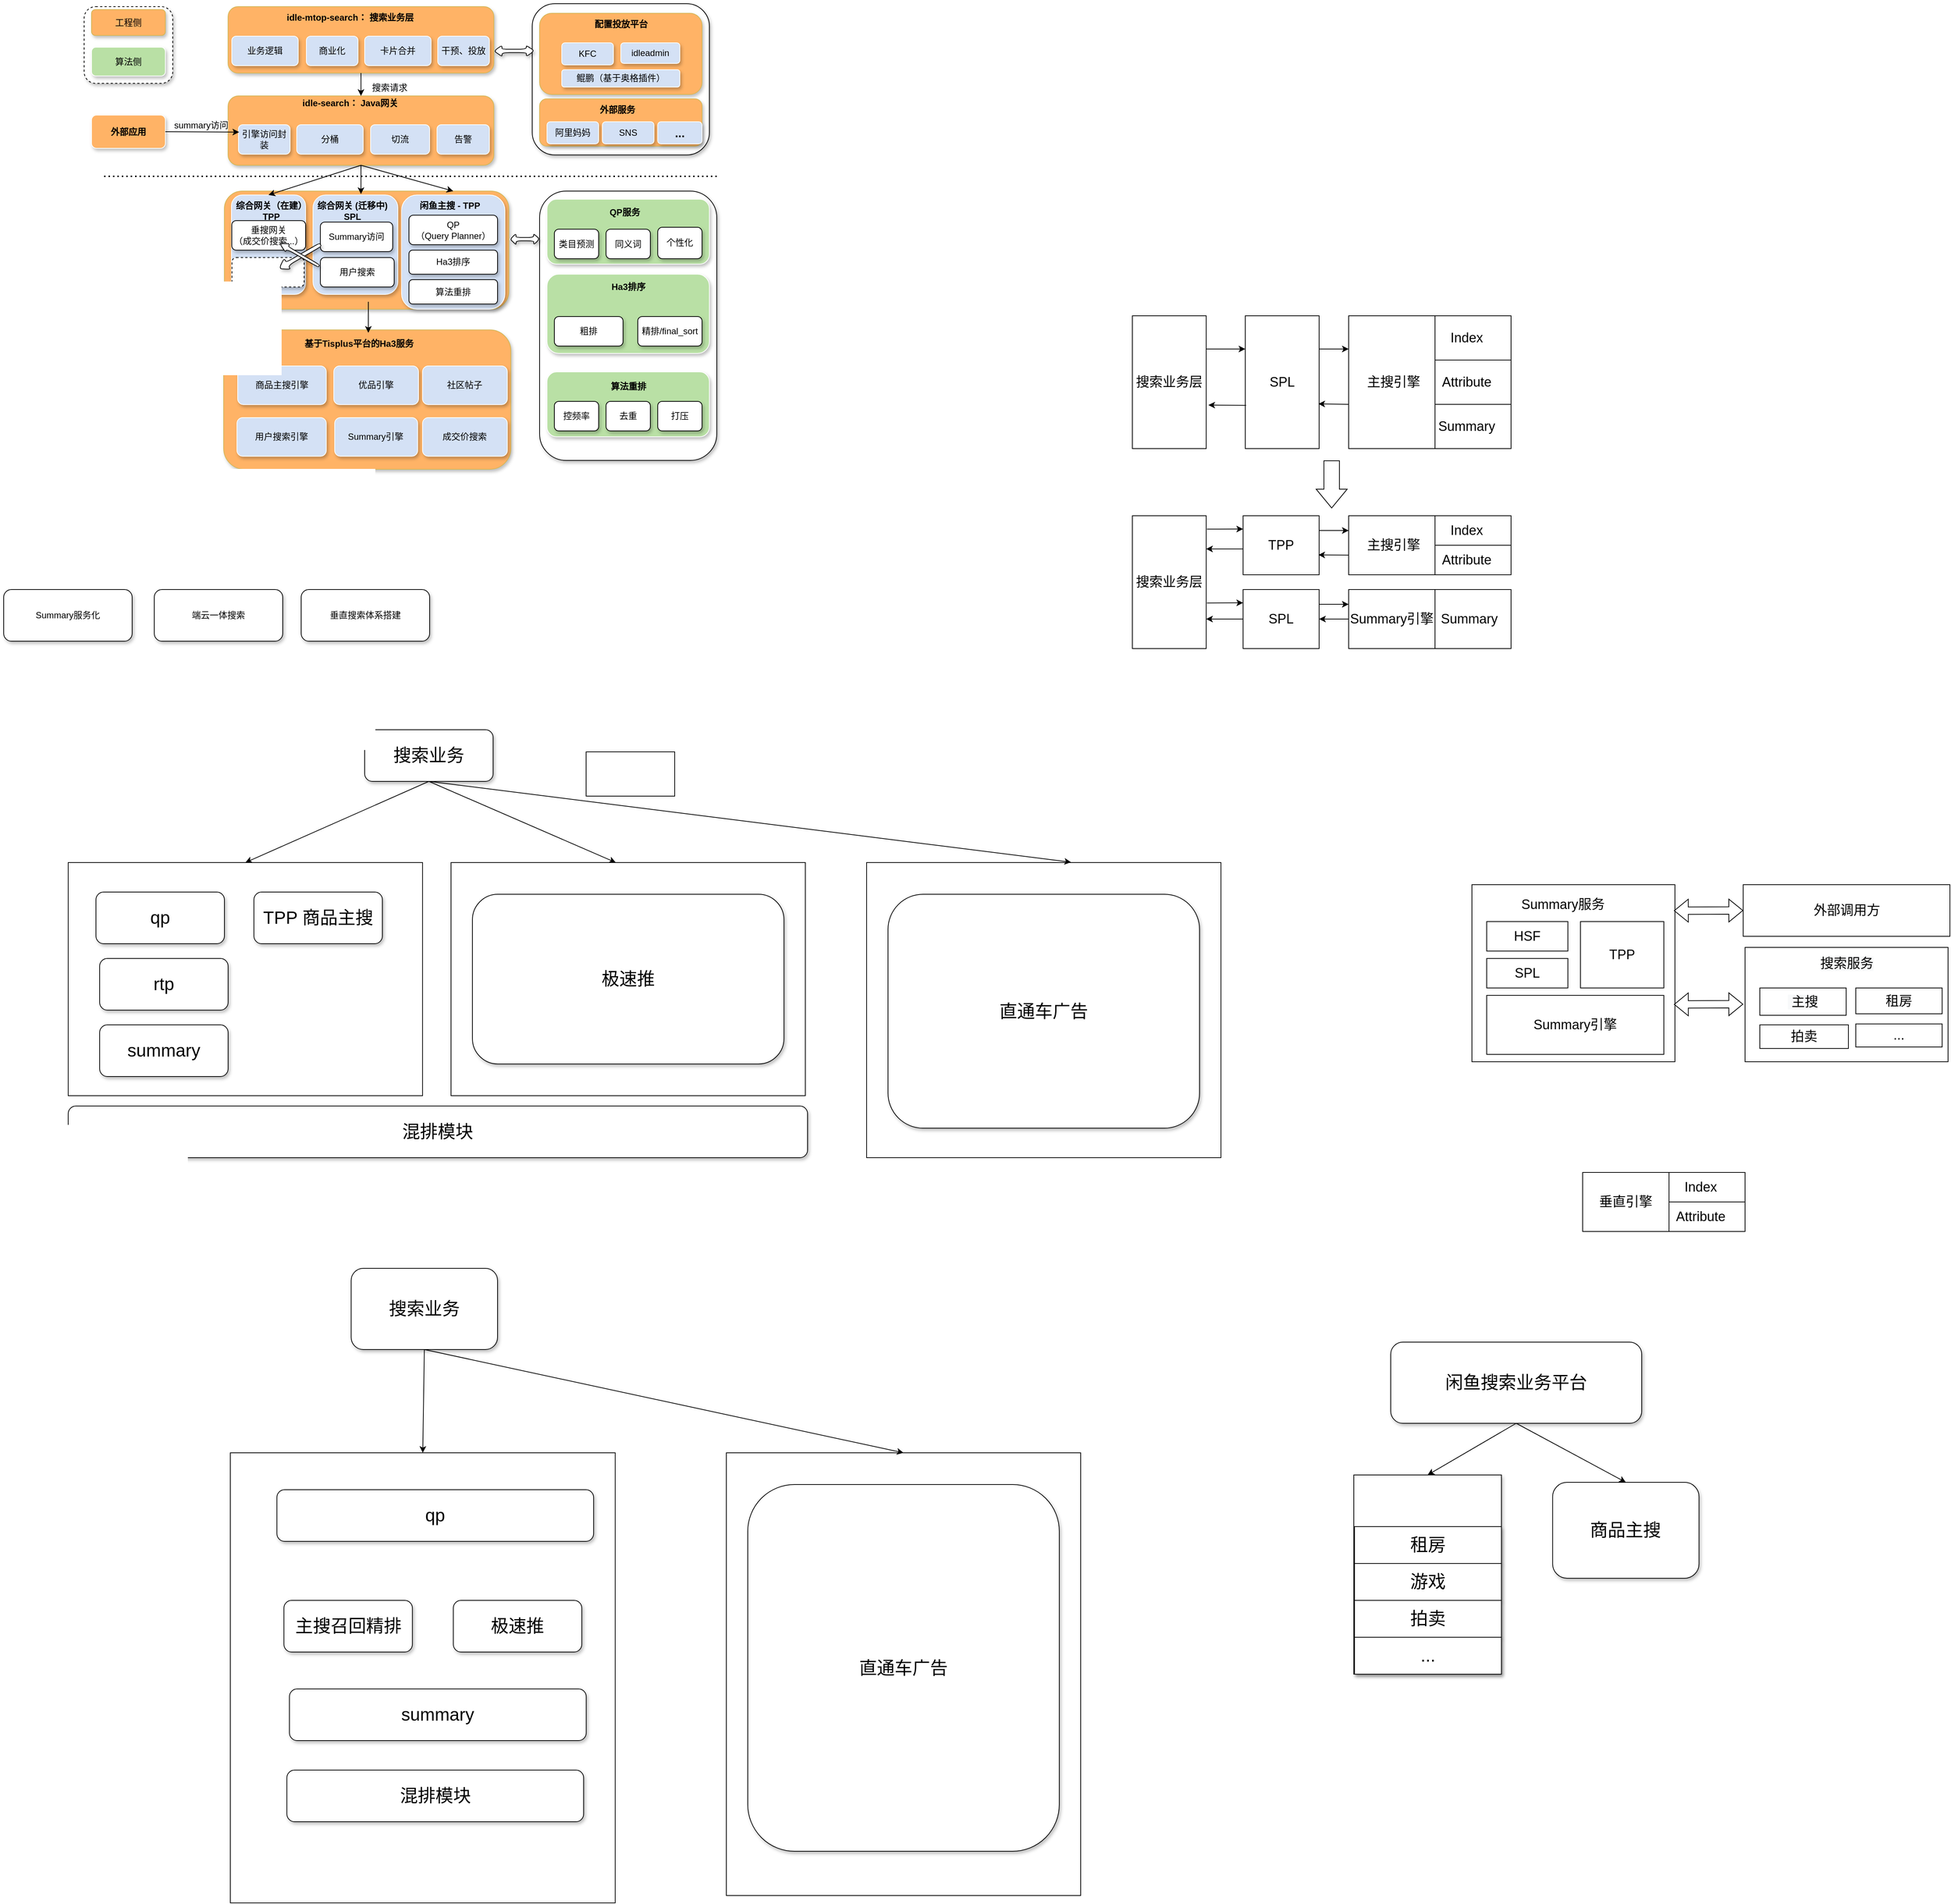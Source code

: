 <mxfile version="15.5.5" type="github">
  <diagram id="nrhkv89WRPYNyi5R9gv3" name="Page-1">
    <mxGraphModel dx="2573" dy="996" grid="1" gridSize="10" guides="1" tooltips="1" connect="1" arrows="1" fold="1" page="1" pageScale="1" pageWidth="827" pageHeight="1169" math="0" shadow="0">
      <root>
        <mxCell id="0" />
        <mxCell id="1" parent="0" />
        <mxCell id="Nq8M5jpp8uqmLhBTmS_X-75" value="" style="rounded=0;whiteSpace=wrap;html=1;fontSize=18;" vertex="1" parent="1">
          <mxGeometry x="2150" y="1845" width="275" height="155" as="geometry" />
        </mxCell>
        <mxCell id="Nq8M5jpp8uqmLhBTmS_X-68" value="" style="rounded=0;whiteSpace=wrap;html=1;fontSize=18;" vertex="1" parent="1">
          <mxGeometry x="1780" y="1760" width="275" height="240" as="geometry" />
        </mxCell>
        <mxCell id="2_ZotJ4DdZBRaaGF1hpQ-7" value="" style="rounded=0;whiteSpace=wrap;html=1;fontSize=24;" parent="1" vertex="1">
          <mxGeometry x="-121.58" y="1730" width="480" height="316" as="geometry" />
        </mxCell>
        <mxCell id="0Eh8W8xkV04Ss9iOJh_o-1" value="" style="endArrow=none;dashed=1;html=1;strokeColor=#000000;strokeWidth=2;dashPattern=1 2;" parent="1" edge="1">
          <mxGeometry width="50" height="50" relative="1" as="geometry">
            <mxPoint x="-73" y="800" as="sourcePoint" />
            <mxPoint x="757" y="800" as="targetPoint" />
          </mxGeometry>
        </mxCell>
        <mxCell id="0Eh8W8xkV04Ss9iOJh_o-2" value="" style="rounded=1;whiteSpace=wrap;html=1;shadow=1;" parent="1" vertex="1">
          <mxGeometry x="507" y="566" width="240" height="205" as="geometry" />
        </mxCell>
        <mxCell id="0Eh8W8xkV04Ss9iOJh_o-3" value="" style="rounded=1;whiteSpace=wrap;html=1;shadow=1;dashed=1;" parent="1" vertex="1">
          <mxGeometry x="-100" y="570" width="120" height="104" as="geometry" />
        </mxCell>
        <mxCell id="0Eh8W8xkV04Ss9iOJh_o-4" value="" style="rounded=1;whiteSpace=wrap;html=1;shadow=1;" parent="1" vertex="1">
          <mxGeometry x="517" y="820" width="240" height="365" as="geometry" />
        </mxCell>
        <mxCell id="0Eh8W8xkV04Ss9iOJh_o-5" value="" style="rounded=1;whiteSpace=wrap;html=1;fillColor=#FFB366;strokeColor=#d6b656;shadow=1;" parent="1" vertex="1">
          <mxGeometry x="90" y="820" width="385.25" height="160" as="geometry" />
        </mxCell>
        <mxCell id="0Eh8W8xkV04Ss9iOJh_o-6" value="" style="rounded=1;whiteSpace=wrap;html=1;fillColor=#FFB366;strokeColor=#d6b656;shadow=1;" parent="1" vertex="1">
          <mxGeometry x="95" y="570" width="360" height="90" as="geometry" />
        </mxCell>
        <mxCell id="0Eh8W8xkV04Ss9iOJh_o-7" value="&lt;b&gt;idle-mtop-search： 搜索业务层&lt;/b&gt;" style="text;html=1;resizable=0;autosize=1;align=center;verticalAlign=middle;points=[];fillColor=none;strokeColor=none;rounded=0;shadow=1;" parent="1" vertex="1">
          <mxGeometry x="165" y="575" width="190" height="20" as="geometry" />
        </mxCell>
        <mxCell id="0Eh8W8xkV04Ss9iOJh_o-8" value="" style="rounded=1;whiteSpace=wrap;html=1;fillColor=#FFB366;strokeColor=#d6b656;shadow=1;" parent="1" vertex="1">
          <mxGeometry x="95" y="691" width="360" height="94" as="geometry" />
        </mxCell>
        <mxCell id="0Eh8W8xkV04Ss9iOJh_o-9" value="&lt;b&gt;idle-search： Java网关&lt;/b&gt;" style="text;html=1;resizable=0;autosize=1;align=center;verticalAlign=middle;points=[];fillColor=none;strokeColor=none;rounded=0;shadow=1;" parent="1" vertex="1">
          <mxGeometry x="190" y="691" width="140" height="20" as="geometry" />
        </mxCell>
        <mxCell id="0Eh8W8xkV04Ss9iOJh_o-10" value="算法侧" style="rounded=1;whiteSpace=wrap;html=1;fillColor=#B9E0A5;strokeColor=#FFFFFF;shadow=1;" parent="1" vertex="1">
          <mxGeometry x="-90" y="625" width="100" height="39" as="geometry" />
        </mxCell>
        <mxCell id="0Eh8W8xkV04Ss9iOJh_o-11" value="工程侧" style="rounded=1;whiteSpace=wrap;html=1;fillColor=#FFB366;strokeColor=#d6b656;shadow=1;" parent="1" vertex="1">
          <mxGeometry x="-90" y="574" width="100" height="35" as="geometry" />
        </mxCell>
        <mxCell id="0Eh8W8xkV04Ss9iOJh_o-12" value="卡片合并" style="rounded=1;whiteSpace=wrap;html=1;fillColor=#D4E1F5;strokeColor=#FFFFFF;shadow=1;" parent="1" vertex="1">
          <mxGeometry x="280" y="610" width="90" height="40" as="geometry" />
        </mxCell>
        <mxCell id="0Eh8W8xkV04Ss9iOJh_o-13" value="业务逻辑" style="rounded=1;whiteSpace=wrap;html=1;fillColor=#D4E1F5;strokeColor=#FFFFFF;shadow=1;" parent="1" vertex="1">
          <mxGeometry x="100" y="610" width="90" height="40" as="geometry" />
        </mxCell>
        <mxCell id="0Eh8W8xkV04Ss9iOJh_o-14" value="干预、投放" style="rounded=1;whiteSpace=wrap;html=1;fillColor=#D4E1F5;strokeColor=#FFFFFF;shadow=1;" parent="1" vertex="1">
          <mxGeometry x="379" y="610" width="70" height="40" as="geometry" />
        </mxCell>
        <mxCell id="0Eh8W8xkV04Ss9iOJh_o-15" value="商业化" style="rounded=1;whiteSpace=wrap;html=1;fillColor=#D4E1F5;strokeColor=#FFFFFF;shadow=1;" parent="1" vertex="1">
          <mxGeometry x="201" y="610" width="70" height="40" as="geometry" />
        </mxCell>
        <mxCell id="0Eh8W8xkV04Ss9iOJh_o-16" value="" style="rounded=1;whiteSpace=wrap;html=1;fillColor=#FFB366;strokeColor=#d6b656;shadow=1;" parent="1" vertex="1">
          <mxGeometry x="517" y="579" width="220" height="110" as="geometry" />
        </mxCell>
        <mxCell id="0Eh8W8xkV04Ss9iOJh_o-17" value="鲲鹏（基于奥格插件）" style="rounded=1;whiteSpace=wrap;html=1;fillColor=#D4E1F5;strokeColor=#FFFFFF;shadow=1;" parent="1" vertex="1">
          <mxGeometry x="547" y="655.5" width="160" height="23.5" as="geometry" />
        </mxCell>
        <mxCell id="0Eh8W8xkV04Ss9iOJh_o-18" value="&lt;b&gt;配置投放平台&lt;/b&gt;" style="text;html=1;resizable=0;autosize=1;align=center;verticalAlign=middle;points=[];fillColor=none;strokeColor=none;rounded=0;shadow=1;" parent="1" vertex="1">
          <mxGeometry x="582" y="584" width="90" height="20" as="geometry" />
        </mxCell>
        <mxCell id="0Eh8W8xkV04Ss9iOJh_o-19" value="idleadmin" style="rounded=1;whiteSpace=wrap;html=1;fillColor=#D4E1F5;strokeColor=#FFFFFF;shadow=1;" parent="1" vertex="1">
          <mxGeometry x="627" y="619" width="80" height="28" as="geometry" />
        </mxCell>
        <mxCell id="0Eh8W8xkV04Ss9iOJh_o-20" value="引擎访问封装" style="rounded=1;whiteSpace=wrap;html=1;fillColor=#D4E1F5;strokeColor=#FFFFFF;shadow=1;" parent="1" vertex="1">
          <mxGeometry x="109" y="730" width="70" height="40" as="geometry" />
        </mxCell>
        <mxCell id="0Eh8W8xkV04Ss9iOJh_o-21" value="分桶" style="rounded=1;whiteSpace=wrap;html=1;fillColor=#D4E1F5;strokeColor=#FFFFFF;shadow=1;" parent="1" vertex="1">
          <mxGeometry x="188" y="730" width="90" height="40" as="geometry" />
        </mxCell>
        <mxCell id="0Eh8W8xkV04Ss9iOJh_o-22" value="切流" style="rounded=1;whiteSpace=wrap;html=1;fillColor=#D4E1F5;strokeColor=#FFFFFF;shadow=1;" parent="1" vertex="1">
          <mxGeometry x="288" y="730" width="80" height="40" as="geometry" />
        </mxCell>
        <mxCell id="0Eh8W8xkV04Ss9iOJh_o-23" value="告警" style="rounded=1;whiteSpace=wrap;html=1;fillColor=#D4E1F5;strokeColor=#FFFFFF;shadow=1;" parent="1" vertex="1">
          <mxGeometry x="378" y="730" width="71" height="40" as="geometry" />
        </mxCell>
        <mxCell id="0Eh8W8xkV04Ss9iOJh_o-24" value="&lt;b&gt;外部应用&lt;/b&gt;" style="rounded=1;whiteSpace=wrap;html=1;fillColor=#FFB366;strokeColor=#FFFFFF;shadow=1;" parent="1" vertex="1">
          <mxGeometry x="-90" y="717" width="100" height="45" as="geometry" />
        </mxCell>
        <mxCell id="0Eh8W8xkV04Ss9iOJh_o-25" value="" style="endArrow=classic;html=1;exitX=1;exitY=0.5;exitDx=0;exitDy=0;" parent="1" source="0Eh8W8xkV04Ss9iOJh_o-24" edge="1">
          <mxGeometry width="50" height="50" relative="1" as="geometry">
            <mxPoint x="380" y="581" as="sourcePoint" />
            <mxPoint x="110" y="740" as="targetPoint" />
          </mxGeometry>
        </mxCell>
        <mxCell id="0Eh8W8xkV04Ss9iOJh_o-26" value="&lt;span style=&quot;color: rgb(0 , 0 , 0) ; font-family: &amp;#34;helvetica&amp;#34; ; font-size: 12px ; font-style: normal ; font-weight: 400 ; letter-spacing: normal ; text-align: center ; text-indent: 0px ; text-transform: none ; word-spacing: 0px ; background-color: rgb(248 , 249 , 250) ; display: inline ; float: none&quot;&gt;summary访问&lt;/span&gt;" style="text;whiteSpace=wrap;html=1;" parent="1" vertex="1">
          <mxGeometry x="20" y="717" width="90" height="30" as="geometry" />
        </mxCell>
        <mxCell id="0Eh8W8xkV04Ss9iOJh_o-27" value="" style="endArrow=classic;html=1;exitX=0.5;exitY=1;exitDx=0;exitDy=0;entryX=0.5;entryY=0;entryDx=0;entryDy=0;" parent="1" source="0Eh8W8xkV04Ss9iOJh_o-6" target="0Eh8W8xkV04Ss9iOJh_o-8" edge="1">
          <mxGeometry width="50" height="50" relative="1" as="geometry">
            <mxPoint x="380" y="700" as="sourcePoint" />
            <mxPoint x="430" y="650" as="targetPoint" />
          </mxGeometry>
        </mxCell>
        <mxCell id="0Eh8W8xkV04Ss9iOJh_o-28" value="&lt;span style=&quot;color: rgb(0 , 0 , 0) ; font-family: &amp;#34;helvetica&amp;#34; ; font-size: 12px ; font-style: normal ; font-weight: 400 ; letter-spacing: normal ; text-align: center ; text-indent: 0px ; text-transform: none ; word-spacing: 0px ; background-color: rgb(248 , 249 , 250) ; display: inline ; float: none&quot;&gt;搜索请求&lt;/span&gt;" style="text;whiteSpace=wrap;html=1;" parent="1" vertex="1">
          <mxGeometry x="288" y="666" width="90" height="30" as="geometry" />
        </mxCell>
        <mxCell id="0Eh8W8xkV04Ss9iOJh_o-29" value="" style="rounded=1;whiteSpace=wrap;html=1;fillColor=#D4E1F5;strokeColor=#FFFFFF;shadow=1;" parent="1" vertex="1">
          <mxGeometry x="330" y="825.25" width="140" height="154.75" as="geometry" />
        </mxCell>
        <mxCell id="0Eh8W8xkV04Ss9iOJh_o-30" value="&lt;b&gt;闲鱼主搜 - TPP&lt;/b&gt;" style="text;html=1;resizable=0;autosize=1;align=center;verticalAlign=middle;points=[];fillColor=none;strokeColor=none;rounded=0;shadow=1;" parent="1" vertex="1">
          <mxGeometry x="345" y="830" width="100" height="20" as="geometry" />
        </mxCell>
        <mxCell id="0Eh8W8xkV04Ss9iOJh_o-31" value="" style="rounded=1;whiteSpace=wrap;html=1;fillColor=#D4E1F5;strokeColor=#FFFFFF;shadow=1;" parent="1" vertex="1">
          <mxGeometry x="210" y="825.25" width="115" height="134.75" as="geometry" />
        </mxCell>
        <mxCell id="0Eh8W8xkV04Ss9iOJh_o-32" value="&lt;b&gt;综合网关 (迁移中)&lt;br&gt;SPL&lt;br&gt;&lt;/b&gt;" style="text;html=1;resizable=0;autosize=1;align=center;verticalAlign=middle;points=[];fillColor=none;strokeColor=none;rounded=0;shadow=1;" parent="1" vertex="1">
          <mxGeometry x="208" y="832" width="110" height="30" as="geometry" />
        </mxCell>
        <mxCell id="0Eh8W8xkV04Ss9iOJh_o-33" value="" style="rounded=1;whiteSpace=wrap;html=1;fillColor=#D4E1F5;shadow=1;strokeColor=#FFFFFF;" parent="1" vertex="1">
          <mxGeometry x="99.5" y="825.25" width="100.5" height="134.75" as="geometry" />
        </mxCell>
        <mxCell id="0Eh8W8xkV04Ss9iOJh_o-34" value="QP&lt;br&gt;（Query Planner）" style="rounded=1;whiteSpace=wrap;html=1;fillColor=#FFFFFF;strokeColor=#000000;shadow=1;" parent="1" vertex="1">
          <mxGeometry x="340" y="852.63" width="120" height="40" as="geometry" />
        </mxCell>
        <mxCell id="0Eh8W8xkV04Ss9iOJh_o-35" value="算法重排" style="rounded=1;whiteSpace=wrap;html=1;fillColor=#FFFFFF;strokeColor=#000000;shadow=1;" parent="1" vertex="1">
          <mxGeometry x="340" y="940" width="120" height="33" as="geometry" />
        </mxCell>
        <mxCell id="0Eh8W8xkV04Ss9iOJh_o-36" value="&lt;b&gt;综合网关（在建）&lt;br&gt;TPP&lt;/b&gt;" style="text;html=1;resizable=0;autosize=1;align=center;verticalAlign=middle;points=[];fillColor=none;strokeColor=none;rounded=0;shadow=1;" parent="1" vertex="1">
          <mxGeometry x="98" y="832" width="110" height="30" as="geometry" />
        </mxCell>
        <mxCell id="0Eh8W8xkV04Ss9iOJh_o-37" value="垂搜网关&lt;br&gt;（成交价搜索...）" style="rounded=1;whiteSpace=wrap;html=1;fillColor=#FFFFFF;strokeColor=#000000;shadow=1;" parent="1" vertex="1">
          <mxGeometry x="100" y="860" width="100" height="40" as="geometry" />
        </mxCell>
        <mxCell id="0Eh8W8xkV04Ss9iOJh_o-38" value="" style="rounded=1;whiteSpace=wrap;html=1;fillColor=#FFFFFF;strokeColor=#000000;shadow=1;dashed=1;" parent="1" vertex="1">
          <mxGeometry x="100.25" y="910" width="97.75" height="40" as="geometry" />
        </mxCell>
        <mxCell id="0Eh8W8xkV04Ss9iOJh_o-39" value="Summary访问" style="rounded=1;whiteSpace=wrap;html=1;fillColor=#FFFFFF;strokeColor=#000000;shadow=1;" parent="1" vertex="1">
          <mxGeometry x="220" y="862" width="98" height="40" as="geometry" />
        </mxCell>
        <mxCell id="0Eh8W8xkV04Ss9iOJh_o-40" value="用户搜索" style="rounded=1;whiteSpace=wrap;html=1;fillColor=#FFFFFF;strokeColor=#000000;shadow=1;" parent="1" vertex="1">
          <mxGeometry x="220" y="910" width="100" height="40" as="geometry" />
        </mxCell>
        <mxCell id="0Eh8W8xkV04Ss9iOJh_o-41" value="" style="endArrow=classic;html=1;exitX=0.5;exitY=1;exitDx=0;exitDy=0;entryX=0.5;entryY=0;entryDx=0;entryDy=0;" parent="1" source="0Eh8W8xkV04Ss9iOJh_o-8" target="0Eh8W8xkV04Ss9iOJh_o-33" edge="1">
          <mxGeometry width="50" height="50" relative="1" as="geometry">
            <mxPoint x="285" y="794" as="sourcePoint" />
            <mxPoint x="295" y="710" as="targetPoint" />
          </mxGeometry>
        </mxCell>
        <mxCell id="0Eh8W8xkV04Ss9iOJh_o-42" value="" style="endArrow=classic;html=1;exitX=0.5;exitY=1;exitDx=0;exitDy=0;" parent="1" source="0Eh8W8xkV04Ss9iOJh_o-8" edge="1">
          <mxGeometry width="50" height="50" relative="1" as="geometry">
            <mxPoint x="280" y="790" as="sourcePoint" />
            <mxPoint x="275" y="824" as="targetPoint" />
          </mxGeometry>
        </mxCell>
        <mxCell id="0Eh8W8xkV04Ss9iOJh_o-43" value="" style="endArrow=classic;html=1;exitX=0.5;exitY=1;exitDx=0;exitDy=0;" parent="1" source="0Eh8W8xkV04Ss9iOJh_o-8" edge="1">
          <mxGeometry width="50" height="50" relative="1" as="geometry">
            <mxPoint x="280" y="794" as="sourcePoint" />
            <mxPoint x="400" y="820" as="targetPoint" />
          </mxGeometry>
        </mxCell>
        <mxCell id="0Eh8W8xkV04Ss9iOJh_o-44" value="" style="shape=singleArrow;direction=west;whiteSpace=wrap;html=1;rounded=1;shadow=1;strokeColor=#000000;fillColor=#FFFFFF;gradientColor=none;rotation=-30;arrowWidth=0.298;arrowSize=0.2;" parent="1" vertex="1">
          <mxGeometry x="159.54" y="900.3" width="65" height="17.13" as="geometry" />
        </mxCell>
        <mxCell id="0Eh8W8xkV04Ss9iOJh_o-45" value="" style="shape=singleArrow;direction=west;whiteSpace=wrap;html=1;rounded=1;shadow=1;strokeColor=#000000;fillColor=#FFFFFF;gradientColor=none;rotation=30;arrowWidth=0.298;arrowSize=0.2;" parent="1" vertex="1">
          <mxGeometry x="160.77" y="899.91" width="61.46" height="12.63" as="geometry" />
        </mxCell>
        <mxCell id="0Eh8W8xkV04Ss9iOJh_o-46" value="" style="rounded=1;whiteSpace=wrap;html=1;fillColor=#FFB366;strokeColor=#d6b656;shadow=1;" parent="1" vertex="1">
          <mxGeometry x="89" y="1008.18" width="389" height="188.82" as="geometry" />
        </mxCell>
        <mxCell id="0Eh8W8xkV04Ss9iOJh_o-47" value="商品主搜引擎" style="rounded=1;whiteSpace=wrap;html=1;fillColor=#D4E1F5;shadow=1;strokeColor=#FFFFFF;" parent="1" vertex="1">
          <mxGeometry x="108" y="1057" width="120" height="52.37" as="geometry" />
        </mxCell>
        <mxCell id="0Eh8W8xkV04Ss9iOJh_o-48" value="" style="shape=doubleArrow;whiteSpace=wrap;html=1;rounded=1;shadow=1;strokeColor=#000000;fillColor=#FFFFFF;gradientColor=none;" parent="1" vertex="1">
          <mxGeometry x="455" y="622.5" width="55" height="15" as="geometry" />
        </mxCell>
        <mxCell id="0Eh8W8xkV04Ss9iOJh_o-49" value="用户搜索引擎" style="rounded=1;whiteSpace=wrap;html=1;fillColor=#D4E1F5;shadow=1;strokeColor=#FFFFFF;" parent="1" vertex="1">
          <mxGeometry x="107" y="1127" width="121" height="52.37" as="geometry" />
        </mxCell>
        <mxCell id="0Eh8W8xkV04Ss9iOJh_o-50" value="优品引擎" style="rounded=1;whiteSpace=wrap;html=1;fillColor=#D4E1F5;shadow=1;strokeColor=#FFFFFF;" parent="1" vertex="1">
          <mxGeometry x="238.17" y="1057" width="114.83" height="52.37" as="geometry" />
        </mxCell>
        <mxCell id="0Eh8W8xkV04Ss9iOJh_o-51" value="Summary引擎" style="rounded=1;whiteSpace=wrap;html=1;fillColor=#D4E1F5;shadow=1;strokeColor=#FFFFFF;" parent="1" vertex="1">
          <mxGeometry x="239.38" y="1127" width="112.41" height="52.37" as="geometry" />
        </mxCell>
        <mxCell id="0Eh8W8xkV04Ss9iOJh_o-52" value="社区帖子" style="rounded=1;whiteSpace=wrap;html=1;fillColor=#D4E1F5;shadow=1;strokeColor=#FFFFFF;" parent="1" vertex="1">
          <mxGeometry x="358.42" y="1057" width="114.83" height="52.37" as="geometry" />
        </mxCell>
        <mxCell id="0Eh8W8xkV04Ss9iOJh_o-53" value="成交价搜索" style="rounded=1;whiteSpace=wrap;html=1;fillColor=#D4E1F5;shadow=1;strokeColor=#FFFFFF;" parent="1" vertex="1">
          <mxGeometry x="358.42" y="1127" width="114.83" height="52.37" as="geometry" />
        </mxCell>
        <mxCell id="0Eh8W8xkV04Ss9iOJh_o-54" value="&lt;b&gt;基于Tisplus平台的Ha3服务&lt;/b&gt;" style="text;html=1;resizable=0;autosize=1;align=center;verticalAlign=middle;points=[];fillColor=none;strokeColor=none;rounded=0;shadow=1;" parent="1" vertex="1">
          <mxGeometry x="191.79" y="1017" width="160" height="20" as="geometry" />
        </mxCell>
        <mxCell id="0Eh8W8xkV04Ss9iOJh_o-55" value="" style="endArrow=classic;html=1;" parent="1" edge="1">
          <mxGeometry width="50" height="50" relative="1" as="geometry">
            <mxPoint x="285" y="970" as="sourcePoint" />
            <mxPoint x="285" y="1012" as="targetPoint" />
          </mxGeometry>
        </mxCell>
        <mxCell id="0Eh8W8xkV04Ss9iOJh_o-56" value="" style="rounded=1;whiteSpace=wrap;html=1;fillColor=#B9E0A5;strokeColor=#FFFFFF;shadow=1;" parent="1" vertex="1">
          <mxGeometry x="527" y="831" width="220" height="88" as="geometry" />
        </mxCell>
        <mxCell id="0Eh8W8xkV04Ss9iOJh_o-57" value="&lt;b&gt;QP服务&lt;/b&gt;" style="text;html=1;resizable=0;autosize=1;align=center;verticalAlign=middle;points=[];fillColor=none;strokeColor=none;rounded=0;shadow=1;" parent="1" vertex="1">
          <mxGeometry x="602" y="839" width="60" height="20" as="geometry" />
        </mxCell>
        <mxCell id="0Eh8W8xkV04Ss9iOJh_o-58" value="类目预测" style="rounded=1;whiteSpace=wrap;html=1;fillColor=#FFFFFF;strokeColor=#000000;shadow=1;" parent="1" vertex="1">
          <mxGeometry x="537" y="871.63" width="60" height="40" as="geometry" />
        </mxCell>
        <mxCell id="0Eh8W8xkV04Ss9iOJh_o-59" value="同义词" style="rounded=1;whiteSpace=wrap;html=1;fillColor=#FFFFFF;strokeColor=#000000;shadow=1;" parent="1" vertex="1">
          <mxGeometry x="607" y="871.63" width="60" height="40" as="geometry" />
        </mxCell>
        <mxCell id="0Eh8W8xkV04Ss9iOJh_o-60" value="个性化" style="rounded=1;whiteSpace=wrap;html=1;fillColor=#FFFFFF;strokeColor=#000000;shadow=1;" parent="1" vertex="1">
          <mxGeometry x="677" y="869" width="60" height="42.63" as="geometry" />
        </mxCell>
        <mxCell id="0Eh8W8xkV04Ss9iOJh_o-61" value="" style="rounded=1;whiteSpace=wrap;html=1;fillColor=#B9E0A5;strokeColor=#FFFFFF;shadow=1;" parent="1" vertex="1">
          <mxGeometry x="527" y="1065" width="220" height="88" as="geometry" />
        </mxCell>
        <mxCell id="0Eh8W8xkV04Ss9iOJh_o-62" value="&lt;b&gt;算法重排&lt;/b&gt;" style="text;html=1;resizable=0;autosize=1;align=center;verticalAlign=middle;points=[];fillColor=none;strokeColor=none;rounded=0;shadow=1;" parent="1" vertex="1">
          <mxGeometry x="607" y="1075" width="60" height="20" as="geometry" />
        </mxCell>
        <mxCell id="0Eh8W8xkV04Ss9iOJh_o-63" value="控频率" style="rounded=1;whiteSpace=wrap;html=1;fillColor=#FFFFFF;strokeColor=#000000;shadow=1;" parent="1" vertex="1">
          <mxGeometry x="537" y="1105" width="60" height="40" as="geometry" />
        </mxCell>
        <mxCell id="0Eh8W8xkV04Ss9iOJh_o-64" value="去重" style="rounded=1;whiteSpace=wrap;html=1;fillColor=#FFFFFF;strokeColor=#000000;shadow=1;" parent="1" vertex="1">
          <mxGeometry x="607" y="1105" width="60" height="40" as="geometry" />
        </mxCell>
        <mxCell id="0Eh8W8xkV04Ss9iOJh_o-65" value="打压" style="rounded=1;whiteSpace=wrap;html=1;fillColor=#FFFFFF;strokeColor=#000000;shadow=1;" parent="1" vertex="1">
          <mxGeometry x="677" y="1105" width="60" height="40" as="geometry" />
        </mxCell>
        <mxCell id="0Eh8W8xkV04Ss9iOJh_o-66" value="" style="shape=doubleArrow;whiteSpace=wrap;html=1;rounded=1;shadow=1;strokeColor=#000000;fillColor=#FFFFFF;gradientColor=none;" parent="1" vertex="1">
          <mxGeometry x="477" y="877.63" width="40" height="15" as="geometry" />
        </mxCell>
        <mxCell id="0Eh8W8xkV04Ss9iOJh_o-67" value="KFC" style="rounded=1;whiteSpace=wrap;html=1;fillColor=#D4E1F5;strokeColor=#FFFFFF;shadow=1;" parent="1" vertex="1">
          <mxGeometry x="547" y="619" width="70" height="30" as="geometry" />
        </mxCell>
        <mxCell id="0Eh8W8xkV04Ss9iOJh_o-68" value="" style="rounded=1;whiteSpace=wrap;html=1;fillColor=#FFB366;strokeColor=#d6b656;shadow=1;" parent="1" vertex="1">
          <mxGeometry x="517" y="695" width="220" height="64" as="geometry" />
        </mxCell>
        <mxCell id="0Eh8W8xkV04Ss9iOJh_o-69" value="&lt;b&gt;外部服务&lt;/b&gt;" style="text;html=1;resizable=0;autosize=1;align=center;verticalAlign=middle;points=[];fillColor=none;strokeColor=none;rounded=0;shadow=1;" parent="1" vertex="1">
          <mxGeometry x="592" y="700" width="60" height="20" as="geometry" />
        </mxCell>
        <mxCell id="0Eh8W8xkV04Ss9iOJh_o-70" value="阿里妈妈" style="rounded=1;whiteSpace=wrap;html=1;fillColor=#D4E1F5;strokeColor=#FFFFFF;shadow=1;" parent="1" vertex="1">
          <mxGeometry x="527" y="726" width="70" height="30" as="geometry" />
        </mxCell>
        <mxCell id="0Eh8W8xkV04Ss9iOJh_o-71" value="SNS" style="rounded=1;whiteSpace=wrap;html=1;fillColor=#D4E1F5;strokeColor=#FFFFFF;shadow=1;" parent="1" vertex="1">
          <mxGeometry x="602" y="726" width="70" height="30" as="geometry" />
        </mxCell>
        <mxCell id="0Eh8W8xkV04Ss9iOJh_o-72" value="&lt;font style=&quot;font-size: 16px&quot;&gt;&lt;b&gt;...&lt;/b&gt;&lt;/font&gt;" style="rounded=1;whiteSpace=wrap;html=1;fillColor=#D4E1F5;strokeColor=#FFFFFF;shadow=1;" parent="1" vertex="1">
          <mxGeometry x="677" y="726" width="60" height="30" as="geometry" />
        </mxCell>
        <mxCell id="0Eh8W8xkV04Ss9iOJh_o-73" value="Ha3排序" style="rounded=1;whiteSpace=wrap;html=1;fillColor=#FFFFFF;strokeColor=#000000;shadow=1;" parent="1" vertex="1">
          <mxGeometry x="340" y="900" width="120" height="32.63" as="geometry" />
        </mxCell>
        <mxCell id="0Eh8W8xkV04Ss9iOJh_o-74" value="" style="rounded=1;whiteSpace=wrap;html=1;fillColor=#B9E0A5;strokeColor=#FFFFFF;shadow=1;" parent="1" vertex="1">
          <mxGeometry x="527" y="932.63" width="220" height="107.37" as="geometry" />
        </mxCell>
        <mxCell id="0Eh8W8xkV04Ss9iOJh_o-75" value="&lt;b&gt;Ha3排序&lt;/b&gt;" style="text;html=1;resizable=0;autosize=1;align=center;verticalAlign=middle;points=[];fillColor=none;strokeColor=none;rounded=0;shadow=1;" parent="1" vertex="1">
          <mxGeometry x="607" y="940" width="60" height="20" as="geometry" />
        </mxCell>
        <mxCell id="0Eh8W8xkV04Ss9iOJh_o-76" value="粗排" style="rounded=1;whiteSpace=wrap;html=1;fillColor=#FFFFFF;strokeColor=#000000;shadow=1;" parent="1" vertex="1">
          <mxGeometry x="537" y="990" width="93" height="40" as="geometry" />
        </mxCell>
        <mxCell id="0Eh8W8xkV04Ss9iOJh_o-77" value="精排/final_sort" style="rounded=1;whiteSpace=wrap;html=1;fillColor=#FFFFFF;strokeColor=#000000;shadow=1;" parent="1" vertex="1">
          <mxGeometry x="650" y="990" width="87" height="40" as="geometry" />
        </mxCell>
        <mxCell id="0Eh8W8xkV04Ss9iOJh_o-78" value="Summary服务化" style="rounded=1;whiteSpace=wrap;html=1;shadow=1;" parent="1" vertex="1">
          <mxGeometry x="-209" y="1360" width="174" height="70" as="geometry" />
        </mxCell>
        <mxCell id="0Eh8W8xkV04Ss9iOJh_o-79" value="端云一体搜索" style="rounded=1;whiteSpace=wrap;html=1;shadow=1;" parent="1" vertex="1">
          <mxGeometry x="-5" y="1360" width="174" height="70" as="geometry" />
        </mxCell>
        <mxCell id="0Eh8W8xkV04Ss9iOJh_o-80" value="垂直搜索体系搭建" style="rounded=1;whiteSpace=wrap;html=1;shadow=1;" parent="1" vertex="1">
          <mxGeometry x="194" y="1360" width="174" height="70" as="geometry" />
        </mxCell>
        <mxCell id="2_ZotJ4DdZBRaaGF1hpQ-1" value="搜索业务" style="rounded=1;whiteSpace=wrap;html=1;shadow=1;fontSize=24;" parent="1" vertex="1">
          <mxGeometry x="280" y="1550" width="174" height="70" as="geometry" />
        </mxCell>
        <mxCell id="2_ZotJ4DdZBRaaGF1hpQ-2" value="TPP 商品主搜" style="rounded=1;whiteSpace=wrap;html=1;shadow=1;fontSize=24;" parent="1" vertex="1">
          <mxGeometry x="130" y="1770" width="174" height="70" as="geometry" />
        </mxCell>
        <mxCell id="2_ZotJ4DdZBRaaGF1hpQ-3" value="qp" style="rounded=1;whiteSpace=wrap;html=1;shadow=1;fontSize=24;" parent="1" vertex="1">
          <mxGeometry x="-84" y="1770" width="174" height="70" as="geometry" />
        </mxCell>
        <mxCell id="2_ZotJ4DdZBRaaGF1hpQ-4" value="rtp" style="rounded=1;whiteSpace=wrap;html=1;shadow=1;fontSize=24;" parent="1" vertex="1">
          <mxGeometry x="-79" y="1860" width="174" height="70" as="geometry" />
        </mxCell>
        <mxCell id="2_ZotJ4DdZBRaaGF1hpQ-5" value="summary" style="rounded=1;whiteSpace=wrap;html=1;shadow=1;fontSize=24;" parent="1" vertex="1">
          <mxGeometry x="-79" y="1950" width="174" height="70" as="geometry" />
        </mxCell>
        <mxCell id="2_ZotJ4DdZBRaaGF1hpQ-8" value="" style="endArrow=classic;html=1;rounded=0;fontSize=24;exitX=0.5;exitY=1;exitDx=0;exitDy=0;entryX=0.5;entryY=0;entryDx=0;entryDy=0;" parent="1" source="2_ZotJ4DdZBRaaGF1hpQ-1" target="2_ZotJ4DdZBRaaGF1hpQ-7" edge="1">
          <mxGeometry width="50" height="50" relative="1" as="geometry">
            <mxPoint x="420" y="1990" as="sourcePoint" />
            <mxPoint x="470" y="1940" as="targetPoint" />
          </mxGeometry>
        </mxCell>
        <mxCell id="2_ZotJ4DdZBRaaGF1hpQ-9" value="" style="rounded=0;whiteSpace=wrap;html=1;fontSize=24;" parent="1" vertex="1">
          <mxGeometry x="397" y="1730" width="480" height="316" as="geometry" />
        </mxCell>
        <mxCell id="2_ZotJ4DdZBRaaGF1hpQ-10" value="极速推" style="rounded=1;whiteSpace=wrap;html=1;shadow=1;fontSize=24;" parent="1" vertex="1">
          <mxGeometry x="426" y="1773" width="422" height="230" as="geometry" />
        </mxCell>
        <mxCell id="2_ZotJ4DdZBRaaGF1hpQ-14" value="" style="endArrow=classic;html=1;rounded=0;fontSize=24;exitX=0.5;exitY=1;exitDx=0;exitDy=0;entryX=0.465;entryY=0;entryDx=0;entryDy=0;entryPerimeter=0;" parent="1" source="2_ZotJ4DdZBRaaGF1hpQ-1" target="2_ZotJ4DdZBRaaGF1hpQ-9" edge="1">
          <mxGeometry width="50" height="50" relative="1" as="geometry">
            <mxPoint x="405" y="1620" as="sourcePoint" />
            <mxPoint x="128.42" y="1740" as="targetPoint" />
          </mxGeometry>
        </mxCell>
        <mxCell id="2_ZotJ4DdZBRaaGF1hpQ-16" value="" style="rounded=0;whiteSpace=wrap;html=1;fontSize=24;" parent="1" vertex="1">
          <mxGeometry x="98" y="2530" width="521.42" height="610" as="geometry" />
        </mxCell>
        <mxCell id="2_ZotJ4DdZBRaaGF1hpQ-17" value="搜索业务" style="rounded=1;whiteSpace=wrap;html=1;shadow=1;fontSize=24;" parent="1" vertex="1">
          <mxGeometry x="261.71" y="2280" width="198.29" height="110" as="geometry" />
        </mxCell>
        <mxCell id="2_ZotJ4DdZBRaaGF1hpQ-19" value="qp" style="rounded=1;whiteSpace=wrap;html=1;shadow=1;fontSize=24;" parent="1" vertex="1">
          <mxGeometry x="161.13" y="2580" width="429" height="70" as="geometry" />
        </mxCell>
        <mxCell id="2_ZotJ4DdZBRaaGF1hpQ-20" value="主搜召回精排" style="rounded=1;whiteSpace=wrap;html=1;shadow=1;fontSize=24;" parent="1" vertex="1">
          <mxGeometry x="170.63" y="2730" width="174" height="70" as="geometry" />
        </mxCell>
        <mxCell id="2_ZotJ4DdZBRaaGF1hpQ-21" value="summary" style="rounded=1;whiteSpace=wrap;html=1;shadow=1;fontSize=24;" parent="1" vertex="1">
          <mxGeometry x="178.13" y="2850" width="402" height="70" as="geometry" />
        </mxCell>
        <mxCell id="2_ZotJ4DdZBRaaGF1hpQ-22" value="" style="endArrow=classic;html=1;rounded=0;fontSize=24;exitX=0.5;exitY=1;exitDx=0;exitDy=0;entryX=0.5;entryY=0;entryDx=0;entryDy=0;" parent="1" source="2_ZotJ4DdZBRaaGF1hpQ-17" target="2_ZotJ4DdZBRaaGF1hpQ-16" edge="1">
          <mxGeometry width="50" height="50" relative="1" as="geometry">
            <mxPoint x="411.71" y="2780" as="sourcePoint" />
            <mxPoint x="461.71" y="2730" as="targetPoint" />
          </mxGeometry>
        </mxCell>
        <mxCell id="2_ZotJ4DdZBRaaGF1hpQ-28" value="极速推" style="rounded=1;whiteSpace=wrap;html=1;shadow=1;fontSize=24;" parent="1" vertex="1">
          <mxGeometry x="400.13" y="2730" width="174" height="70" as="geometry" />
        </mxCell>
        <mxCell id="2_ZotJ4DdZBRaaGF1hpQ-29" value="混排模块" style="rounded=1;whiteSpace=wrap;html=1;shadow=1;fontSize=24;" parent="1" vertex="1">
          <mxGeometry x="174.63" y="2960" width="402" height="70" as="geometry" />
        </mxCell>
        <mxCell id="2_ZotJ4DdZBRaaGF1hpQ-30" value="混排模块" style="rounded=1;whiteSpace=wrap;html=1;shadow=1;fontSize=24;" parent="1" vertex="1">
          <mxGeometry x="-121.58" y="2060" width="1001.58" height="70" as="geometry" />
        </mxCell>
        <mxCell id="2_ZotJ4DdZBRaaGF1hpQ-31" value="" style="rounded=0;whiteSpace=wrap;html=1;fontSize=24;" parent="1" vertex="1">
          <mxGeometry x="960" y="1730" width="480" height="400" as="geometry" />
        </mxCell>
        <mxCell id="2_ZotJ4DdZBRaaGF1hpQ-32" value="直通车广告" style="rounded=1;whiteSpace=wrap;html=1;shadow=1;fontSize=24;" parent="1" vertex="1">
          <mxGeometry x="989" y="1773" width="422" height="317" as="geometry" />
        </mxCell>
        <mxCell id="2_ZotJ4DdZBRaaGF1hpQ-33" value="" style="endArrow=classic;html=1;rounded=0;fontSize=24;exitX=0.5;exitY=1;exitDx=0;exitDy=0;entryX=0.577;entryY=-0.001;entryDx=0;entryDy=0;entryPerimeter=0;" parent="1" source="2_ZotJ4DdZBRaaGF1hpQ-1" target="2_ZotJ4DdZBRaaGF1hpQ-31" edge="1">
          <mxGeometry width="50" height="50" relative="1" as="geometry">
            <mxPoint x="377" y="1630" as="sourcePoint" />
            <mxPoint x="630.2" y="1740" as="targetPoint" />
          </mxGeometry>
        </mxCell>
        <mxCell id="2_ZotJ4DdZBRaaGF1hpQ-34" value="" style="rounded=0;whiteSpace=wrap;html=1;fontSize=24;" parent="1" vertex="1">
          <mxGeometry x="770" y="2530" width="480" height="600" as="geometry" />
        </mxCell>
        <mxCell id="2_ZotJ4DdZBRaaGF1hpQ-35" value="直通车广告" style="rounded=1;whiteSpace=wrap;html=1;shadow=1;fontSize=24;" parent="1" vertex="1">
          <mxGeometry x="799" y="2573" width="422" height="497" as="geometry" />
        </mxCell>
        <mxCell id="2_ZotJ4DdZBRaaGF1hpQ-36" value="" style="endArrow=classic;html=1;rounded=0;fontSize=24;exitX=0.5;exitY=1;exitDx=0;exitDy=0;entryX=0.5;entryY=0;entryDx=0;entryDy=0;" parent="1" source="2_ZotJ4DdZBRaaGF1hpQ-17" target="2_ZotJ4DdZBRaaGF1hpQ-34" edge="1">
          <mxGeometry width="50" height="50" relative="1" as="geometry">
            <mxPoint x="377" y="1630" as="sourcePoint" />
            <mxPoint x="1246.96" y="1739.6" as="targetPoint" />
          </mxGeometry>
        </mxCell>
        <mxCell id="Nq8M5jpp8uqmLhBTmS_X-4" value="Index" style="rounded=0;whiteSpace=wrap;html=1;fontSize=18;" vertex="1" parent="1">
          <mxGeometry x="1713" y="989" width="120" height="60" as="geometry" />
        </mxCell>
        <mxCell id="Nq8M5jpp8uqmLhBTmS_X-5" value="Attribute" style="rounded=0;whiteSpace=wrap;html=1;fontSize=18;" vertex="1" parent="1">
          <mxGeometry x="1713" y="1049" width="120" height="60" as="geometry" />
        </mxCell>
        <mxCell id="Nq8M5jpp8uqmLhBTmS_X-6" value="" style="rounded=0;whiteSpace=wrap;html=1;" vertex="1" parent="1">
          <mxGeometry x="580" y="1580" width="120" height="60" as="geometry" />
        </mxCell>
        <mxCell id="Nq8M5jpp8uqmLhBTmS_X-7" value="Summary" style="rounded=0;whiteSpace=wrap;html=1;fontSize=18;" vertex="1" parent="1">
          <mxGeometry x="1713" y="1109" width="120" height="60" as="geometry" />
        </mxCell>
        <mxCell id="Nq8M5jpp8uqmLhBTmS_X-8" value="&amp;nbsp;主搜引擎" style="rounded=0;whiteSpace=wrap;html=1;fontSize=18;" vertex="1" parent="1">
          <mxGeometry x="1613" y="989" width="117" height="180" as="geometry" />
        </mxCell>
        <mxCell id="Nq8M5jpp8uqmLhBTmS_X-9" value="SPL" style="rounded=0;whiteSpace=wrap;html=1;fontSize=18;" vertex="1" parent="1">
          <mxGeometry x="1473" y="989" width="100" height="180" as="geometry" />
        </mxCell>
        <mxCell id="Nq8M5jpp8uqmLhBTmS_X-12" value="" style="endArrow=classic;html=1;rounded=0;entryX=0;entryY=0.25;entryDx=0;entryDy=0;exitX=1;exitY=0.25;exitDx=0;exitDy=0;fontSize=18;" edge="1" parent="1" source="Nq8M5jpp8uqmLhBTmS_X-9" target="Nq8M5jpp8uqmLhBTmS_X-8">
          <mxGeometry width="50" height="50" relative="1" as="geometry">
            <mxPoint x="1573" y="1059" as="sourcePoint" />
            <mxPoint x="1623" y="1009" as="targetPoint" />
          </mxGeometry>
        </mxCell>
        <mxCell id="Nq8M5jpp8uqmLhBTmS_X-13" value="" style="endArrow=classic;html=1;rounded=0;entryX=0.99;entryY=0.663;entryDx=0;entryDy=0;exitX=0;exitY=0.667;exitDx=0;exitDy=0;exitPerimeter=0;entryPerimeter=0;fontSize=18;" edge="1" parent="1" source="Nq8M5jpp8uqmLhBTmS_X-8" target="Nq8M5jpp8uqmLhBTmS_X-9">
          <mxGeometry width="50" height="50" relative="1" as="geometry">
            <mxPoint x="1583" y="1044" as="sourcePoint" />
            <mxPoint x="1623" y="1044" as="targetPoint" />
          </mxGeometry>
        </mxCell>
        <mxCell id="Nq8M5jpp8uqmLhBTmS_X-14" value="搜索业务层" style="rounded=0;whiteSpace=wrap;html=1;fontSize=18;" vertex="1" parent="1">
          <mxGeometry x="1320" y="989" width="100" height="180" as="geometry" />
        </mxCell>
        <mxCell id="Nq8M5jpp8uqmLhBTmS_X-15" value="" style="endArrow=classic;html=1;rounded=0;exitX=1;exitY=0.25;exitDx=0;exitDy=0;fontSize=18;" edge="1" parent="1" source="Nq8M5jpp8uqmLhBTmS_X-14">
          <mxGeometry width="50" height="50" relative="1" as="geometry">
            <mxPoint x="1583" y="1044" as="sourcePoint" />
            <mxPoint x="1473" y="1034" as="targetPoint" />
          </mxGeometry>
        </mxCell>
        <mxCell id="Nq8M5jpp8uqmLhBTmS_X-17" value="" style="endArrow=classic;html=1;rounded=0;exitX=0.01;exitY=0.674;exitDx=0;exitDy=0;exitPerimeter=0;fontSize=18;" edge="1" parent="1" source="Nq8M5jpp8uqmLhBTmS_X-9">
          <mxGeometry width="50" height="50" relative="1" as="geometry">
            <mxPoint x="1623" y="1119.06" as="sourcePoint" />
            <mxPoint x="1423" y="1110" as="targetPoint" />
          </mxGeometry>
        </mxCell>
        <mxCell id="Nq8M5jpp8uqmLhBTmS_X-28" value="Index" style="rounded=0;whiteSpace=wrap;html=1;fontSize=18;" vertex="1" parent="1">
          <mxGeometry x="1713" y="1260" width="120" height="40" as="geometry" />
        </mxCell>
        <mxCell id="Nq8M5jpp8uqmLhBTmS_X-29" value="Attribute" style="rounded=0;whiteSpace=wrap;html=1;fontSize=18;" vertex="1" parent="1">
          <mxGeometry x="1713" y="1300" width="120" height="40" as="geometry" />
        </mxCell>
        <mxCell id="Nq8M5jpp8uqmLhBTmS_X-30" value="Summary" style="rounded=0;whiteSpace=wrap;html=1;fontSize=18;" vertex="1" parent="1">
          <mxGeometry x="1720" y="1360" width="113" height="80" as="geometry" />
        </mxCell>
        <mxCell id="Nq8M5jpp8uqmLhBTmS_X-31" value="&amp;nbsp;主搜引擎" style="rounded=0;whiteSpace=wrap;html=1;fontSize=18;" vertex="1" parent="1">
          <mxGeometry x="1613" y="1260" width="117" height="80" as="geometry" />
        </mxCell>
        <mxCell id="Nq8M5jpp8uqmLhBTmS_X-32" value="TPP" style="rounded=0;whiteSpace=wrap;html=1;fontSize=18;" vertex="1" parent="1">
          <mxGeometry x="1470" y="1260" width="103" height="80" as="geometry" />
        </mxCell>
        <mxCell id="Nq8M5jpp8uqmLhBTmS_X-33" value="" style="endArrow=classic;html=1;rounded=0;entryX=0;entryY=0.25;entryDx=0;entryDy=0;exitX=1;exitY=0.25;exitDx=0;exitDy=0;fontSize=18;" edge="1" parent="1" source="Nq8M5jpp8uqmLhBTmS_X-32" target="Nq8M5jpp8uqmLhBTmS_X-31">
          <mxGeometry width="50" height="50" relative="1" as="geometry">
            <mxPoint x="1573" y="1330" as="sourcePoint" />
            <mxPoint x="1623" y="1280" as="targetPoint" />
          </mxGeometry>
        </mxCell>
        <mxCell id="Nq8M5jpp8uqmLhBTmS_X-34" value="" style="endArrow=classic;html=1;rounded=0;entryX=0.99;entryY=0.663;entryDx=0;entryDy=0;exitX=0;exitY=0.667;exitDx=0;exitDy=0;exitPerimeter=0;entryPerimeter=0;fontSize=18;" edge="1" parent="1" source="Nq8M5jpp8uqmLhBTmS_X-31" target="Nq8M5jpp8uqmLhBTmS_X-32">
          <mxGeometry width="50" height="50" relative="1" as="geometry">
            <mxPoint x="1583" y="1315" as="sourcePoint" />
            <mxPoint x="1623" y="1315" as="targetPoint" />
          </mxGeometry>
        </mxCell>
        <mxCell id="Nq8M5jpp8uqmLhBTmS_X-35" value="搜索业务层" style="rounded=0;whiteSpace=wrap;html=1;fontSize=18;" vertex="1" parent="1">
          <mxGeometry x="1320" y="1260" width="100" height="180" as="geometry" />
        </mxCell>
        <mxCell id="Nq8M5jpp8uqmLhBTmS_X-38" value="SPL" style="rounded=0;whiteSpace=wrap;html=1;fontSize=18;" vertex="1" parent="1">
          <mxGeometry x="1470" y="1360" width="103" height="80" as="geometry" />
        </mxCell>
        <mxCell id="Nq8M5jpp8uqmLhBTmS_X-39" value="Summary引擎" style="rounded=0;whiteSpace=wrap;html=1;fontSize=18;" vertex="1" parent="1">
          <mxGeometry x="1613" y="1360" width="117" height="80" as="geometry" />
        </mxCell>
        <mxCell id="Nq8M5jpp8uqmLhBTmS_X-41" value="" style="endArrow=classic;html=1;rounded=0;exitX=1.01;exitY=0.101;exitDx=0;exitDy=0;exitPerimeter=0;fontSize=18;" edge="1" parent="1" source="Nq8M5jpp8uqmLhBTmS_X-35">
          <mxGeometry width="50" height="50" relative="1" as="geometry">
            <mxPoint x="1583" y="1290" as="sourcePoint" />
            <mxPoint x="1470" y="1278" as="targetPoint" />
          </mxGeometry>
        </mxCell>
        <mxCell id="Nq8M5jpp8uqmLhBTmS_X-42" value="" style="endArrow=classic;html=1;rounded=0;entryX=1;entryY=0.25;entryDx=0;entryDy=0;fontSize=18;" edge="1" parent="1" target="Nq8M5jpp8uqmLhBTmS_X-35">
          <mxGeometry width="50" height="50" relative="1" as="geometry">
            <mxPoint x="1470" y="1305" as="sourcePoint" />
            <mxPoint x="1581.97" y="1323.04" as="targetPoint" />
          </mxGeometry>
        </mxCell>
        <mxCell id="Nq8M5jpp8uqmLhBTmS_X-43" value="" style="endArrow=classic;html=1;rounded=0;exitX=0;exitY=0.5;exitDx=0;exitDy=0;fontSize=18;" edge="1" parent="1" source="Nq8M5jpp8uqmLhBTmS_X-38">
          <mxGeometry width="50" height="50" relative="1" as="geometry">
            <mxPoint x="1480" y="1315" as="sourcePoint" />
            <mxPoint x="1420" y="1400" as="targetPoint" />
          </mxGeometry>
        </mxCell>
        <mxCell id="Nq8M5jpp8uqmLhBTmS_X-44" value="" style="endArrow=classic;html=1;rounded=0;exitX=1.01;exitY=0.657;exitDx=0;exitDy=0;exitPerimeter=0;fontSize=18;" edge="1" parent="1" source="Nq8M5jpp8uqmLhBTmS_X-35">
          <mxGeometry width="50" height="50" relative="1" as="geometry">
            <mxPoint x="1431" y="1288.18" as="sourcePoint" />
            <mxPoint x="1470" y="1378" as="targetPoint" />
          </mxGeometry>
        </mxCell>
        <mxCell id="Nq8M5jpp8uqmLhBTmS_X-45" value="" style="endArrow=classic;html=1;rounded=0;entryX=1;entryY=0.5;entryDx=0;entryDy=0;exitX=0;exitY=0.5;exitDx=0;exitDy=0;fontSize=18;" edge="1" parent="1" source="Nq8M5jpp8uqmLhBTmS_X-39" target="Nq8M5jpp8uqmLhBTmS_X-38">
          <mxGeometry width="50" height="50" relative="1" as="geometry">
            <mxPoint x="1623" y="1323.36" as="sourcePoint" />
            <mxPoint x="1581.97" y="1323.04" as="targetPoint" />
          </mxGeometry>
        </mxCell>
        <mxCell id="Nq8M5jpp8uqmLhBTmS_X-46" value="" style="endArrow=classic;html=1;rounded=0;entryX=0;entryY=0.25;entryDx=0;entryDy=0;exitX=1;exitY=0.25;exitDx=0;exitDy=0;fontSize=18;" edge="1" parent="1" source="Nq8M5jpp8uqmLhBTmS_X-38" target="Nq8M5jpp8uqmLhBTmS_X-39">
          <mxGeometry width="50" height="50" relative="1" as="geometry">
            <mxPoint x="1583" y="1290" as="sourcePoint" />
            <mxPoint x="1623" y="1290" as="targetPoint" />
          </mxGeometry>
        </mxCell>
        <mxCell id="Nq8M5jpp8uqmLhBTmS_X-47" value="" style="shape=flexArrow;endArrow=classic;html=1;rounded=0;width=21;endSize=8.17;fontSize=18;" edge="1" parent="1">
          <mxGeometry width="50" height="50" relative="1" as="geometry">
            <mxPoint x="1590" y="1185" as="sourcePoint" />
            <mxPoint x="1590" y="1250" as="targetPoint" />
            <Array as="points" />
          </mxGeometry>
        </mxCell>
        <mxCell id="Nq8M5jpp8uqmLhBTmS_X-51" value="&lt;span style=&quot;color: rgb(0 , 0 , 0) ; font-family: &amp;#34;helvetica&amp;#34; ; font-size: 18px ; font-style: normal ; font-weight: 400 ; letter-spacing: normal ; text-align: center ; text-indent: 0px ; text-transform: none ; word-spacing: 0px ; background-color: rgb(248 , 249 , 250) ; display: inline ; float: none&quot;&gt;&amp;nbsp;主搜&lt;/span&gt;" style="rounded=0;whiteSpace=wrap;html=1;fontSize=18;" vertex="1" parent="1">
          <mxGeometry x="2170" y="1900" width="117" height="37" as="geometry" />
        </mxCell>
        <mxCell id="Nq8M5jpp8uqmLhBTmS_X-52" value="Summary引擎" style="rounded=0;whiteSpace=wrap;html=1;fontSize=18;" vertex="1" parent="1">
          <mxGeometry x="1800" y="1910" width="240" height="80" as="geometry" />
        </mxCell>
        <mxCell id="Nq8M5jpp8uqmLhBTmS_X-55" value="外部调用方" style="rounded=0;whiteSpace=wrap;html=1;fontSize=18;" vertex="1" parent="1">
          <mxGeometry x="2147.5" y="1760" width="280" height="70" as="geometry" />
        </mxCell>
        <mxCell id="Nq8M5jpp8uqmLhBTmS_X-56" value="Index" style="rounded=0;whiteSpace=wrap;html=1;fontSize=18;" vertex="1" parent="1">
          <mxGeometry x="2030" y="2150" width="120" height="40" as="geometry" />
        </mxCell>
        <mxCell id="Nq8M5jpp8uqmLhBTmS_X-57" value="Attribute" style="rounded=0;whiteSpace=wrap;html=1;fontSize=18;" vertex="1" parent="1">
          <mxGeometry x="2030" y="2190" width="120" height="40" as="geometry" />
        </mxCell>
        <mxCell id="Nq8M5jpp8uqmLhBTmS_X-58" value="垂直引擎&lt;br&gt;" style="rounded=0;whiteSpace=wrap;html=1;fontSize=18;" vertex="1" parent="1">
          <mxGeometry x="1930" y="2150" width="117" height="80" as="geometry" />
        </mxCell>
        <mxCell id="Nq8M5jpp8uqmLhBTmS_X-60" value="TPP" style="rounded=0;whiteSpace=wrap;html=1;fontSize=18;" vertex="1" parent="1">
          <mxGeometry x="1927" y="1810" width="113" height="90" as="geometry" />
        </mxCell>
        <mxCell id="Nq8M5jpp8uqmLhBTmS_X-62" value="HSF" style="rounded=0;whiteSpace=wrap;html=1;fontSize=18;" vertex="1" parent="1">
          <mxGeometry x="1800" y="1810" width="110" height="40" as="geometry" />
        </mxCell>
        <mxCell id="Nq8M5jpp8uqmLhBTmS_X-67" value="SPL" style="rounded=0;whiteSpace=wrap;html=1;fontSize=18;" vertex="1" parent="1">
          <mxGeometry x="1800" y="1860" width="110" height="40" as="geometry" />
        </mxCell>
        <mxCell id="Nq8M5jpp8uqmLhBTmS_X-70" value="&lt;div style=&quot;text-align: center&quot;&gt;&lt;span&gt;&lt;font face=&quot;helvetica&quot;&gt;Summary服务&lt;/font&gt;&lt;/span&gt;&lt;/div&gt;" style="text;whiteSpace=wrap;html=1;fontSize=18;" vertex="1" parent="1">
          <mxGeometry x="1845" y="1770" width="150" height="120" as="geometry" />
        </mxCell>
        <mxCell id="Nq8M5jpp8uqmLhBTmS_X-71" value="&lt;font face=&quot;helvetica&quot;&gt;租房&lt;/font&gt;" style="rounded=0;whiteSpace=wrap;html=1;fontSize=18;" vertex="1" parent="1">
          <mxGeometry x="2300" y="1900" width="117" height="35" as="geometry" />
        </mxCell>
        <mxCell id="Nq8M5jpp8uqmLhBTmS_X-72" value="&lt;font face=&quot;helvetica&quot;&gt;拍卖&lt;/font&gt;" style="rounded=0;whiteSpace=wrap;html=1;fontSize=18;" vertex="1" parent="1">
          <mxGeometry x="2170" y="1950" width="120" height="32" as="geometry" />
        </mxCell>
        <mxCell id="Nq8M5jpp8uqmLhBTmS_X-74" value="&lt;font face=&quot;helvetica&quot;&gt;...&lt;/font&gt;" style="rounded=0;whiteSpace=wrap;html=1;fontSize=18;" vertex="1" parent="1">
          <mxGeometry x="2300" y="1948.75" width="117" height="31.25" as="geometry" />
        </mxCell>
        <mxCell id="Nq8M5jpp8uqmLhBTmS_X-76" value="" style="shape=flexArrow;endArrow=classic;startArrow=classic;html=1;rounded=0;fontSize=18;entryX=0;entryY=0.5;entryDx=0;entryDy=0;exitX=0.995;exitY=0.147;exitDx=0;exitDy=0;exitPerimeter=0;" edge="1" parent="1" source="Nq8M5jpp8uqmLhBTmS_X-68" target="Nq8M5jpp8uqmLhBTmS_X-55">
          <mxGeometry width="100" height="100" relative="1" as="geometry">
            <mxPoint x="2060" y="1860" as="sourcePoint" />
            <mxPoint x="2160" y="1760" as="targetPoint" />
          </mxGeometry>
        </mxCell>
        <mxCell id="Nq8M5jpp8uqmLhBTmS_X-78" value="" style="shape=flexArrow;endArrow=classic;startArrow=classic;html=1;rounded=0;fontSize=18;entryX=0;entryY=0.5;entryDx=0;entryDy=0;exitX=0.995;exitY=0.147;exitDx=0;exitDy=0;exitPerimeter=0;" edge="1" parent="1">
          <mxGeometry width="100" height="100" relative="1" as="geometry">
            <mxPoint x="2053.625" y="1922.28" as="sourcePoint" />
            <mxPoint x="2147.5" y="1922" as="targetPoint" />
          </mxGeometry>
        </mxCell>
        <mxCell id="Nq8M5jpp8uqmLhBTmS_X-80" value="&lt;span style=&quot;color: rgb(0 , 0 , 0) ; font-family: &amp;#34;helvetica&amp;#34; ; font-size: 18px ; font-style: normal ; font-weight: 400 ; letter-spacing: normal ; text-align: center ; text-indent: 0px ; text-transform: none ; word-spacing: 0px ; background-color: rgb(248 , 249 , 250) ; display: inline ; float: none&quot;&gt;搜索服务&lt;/span&gt;" style="text;whiteSpace=wrap;html=1;fontSize=18;" vertex="1" parent="1">
          <mxGeometry x="2250" y="1850" width="120" height="40" as="geometry" />
        </mxCell>
        <mxCell id="Nq8M5jpp8uqmLhBTmS_X-81" value="闲鱼搜索业务平台" style="rounded=1;whiteSpace=wrap;html=1;shadow=1;fontSize=24;" vertex="1" parent="1">
          <mxGeometry x="1670" y="2380" width="340" height="110" as="geometry" />
        </mxCell>
        <mxCell id="Nq8M5jpp8uqmLhBTmS_X-82" value="" style="rounded=0;whiteSpace=wrap;html=1;shadow=1;fontSize=24;" vertex="1" parent="1">
          <mxGeometry x="1620" y="2560" width="200" height="270" as="geometry" />
        </mxCell>
        <mxCell id="Nq8M5jpp8uqmLhBTmS_X-83" value="商品主搜" style="rounded=1;whiteSpace=wrap;html=1;shadow=1;fontSize=24;" vertex="1" parent="1">
          <mxGeometry x="1889.35" y="2570" width="198.29" height="130" as="geometry" />
        </mxCell>
        <mxCell id="Nq8M5jpp8uqmLhBTmS_X-84" value="" style="endArrow=classic;html=1;rounded=0;fontSize=24;exitX=0.5;exitY=1;exitDx=0;exitDy=0;entryX=0.5;entryY=0;entryDx=0;entryDy=0;" edge="1" parent="1" source="Nq8M5jpp8uqmLhBTmS_X-81" target="Nq8M5jpp8uqmLhBTmS_X-82">
          <mxGeometry width="50" height="50" relative="1" as="geometry">
            <mxPoint x="1637.855" y="2520" as="sourcePoint" />
            <mxPoint x="2287" y="2660" as="targetPoint" />
          </mxGeometry>
        </mxCell>
        <mxCell id="Nq8M5jpp8uqmLhBTmS_X-85" value="" style="endArrow=classic;html=1;rounded=0;fontSize=24;exitX=0.5;exitY=1;exitDx=0;exitDy=0;entryX=0.5;entryY=0;entryDx=0;entryDy=0;" edge="1" parent="1" source="Nq8M5jpp8uqmLhBTmS_X-81" target="Nq8M5jpp8uqmLhBTmS_X-83">
          <mxGeometry width="50" height="50" relative="1" as="geometry">
            <mxPoint x="1859.145" y="2500" as="sourcePoint" />
            <mxPoint x="1722.145" y="2600" as="targetPoint" />
          </mxGeometry>
        </mxCell>
        <mxCell id="Nq8M5jpp8uqmLhBTmS_X-89" value="租房" style="rounded=0;whiteSpace=wrap;html=1;shadow=1;fontSize=24;" vertex="1" parent="1">
          <mxGeometry x="1621" y="2630" width="199" height="50" as="geometry" />
        </mxCell>
        <mxCell id="Nq8M5jpp8uqmLhBTmS_X-90" value="游戏" style="rounded=0;whiteSpace=wrap;html=1;shadow=1;fontSize=24;" vertex="1" parent="1">
          <mxGeometry x="1621" y="2680" width="199" height="50" as="geometry" />
        </mxCell>
        <mxCell id="Nq8M5jpp8uqmLhBTmS_X-91" value="拍卖" style="rounded=0;whiteSpace=wrap;html=1;shadow=1;fontSize=24;" vertex="1" parent="1">
          <mxGeometry x="1621" y="2730" width="199" height="50" as="geometry" />
        </mxCell>
        <mxCell id="Nq8M5jpp8uqmLhBTmS_X-92" value="...&lt;br&gt;" style="rounded=0;whiteSpace=wrap;html=1;shadow=1;fontSize=24;" vertex="1" parent="1">
          <mxGeometry x="1621" y="2780" width="199" height="50" as="geometry" />
        </mxCell>
      </root>
    </mxGraphModel>
  </diagram>
</mxfile>
